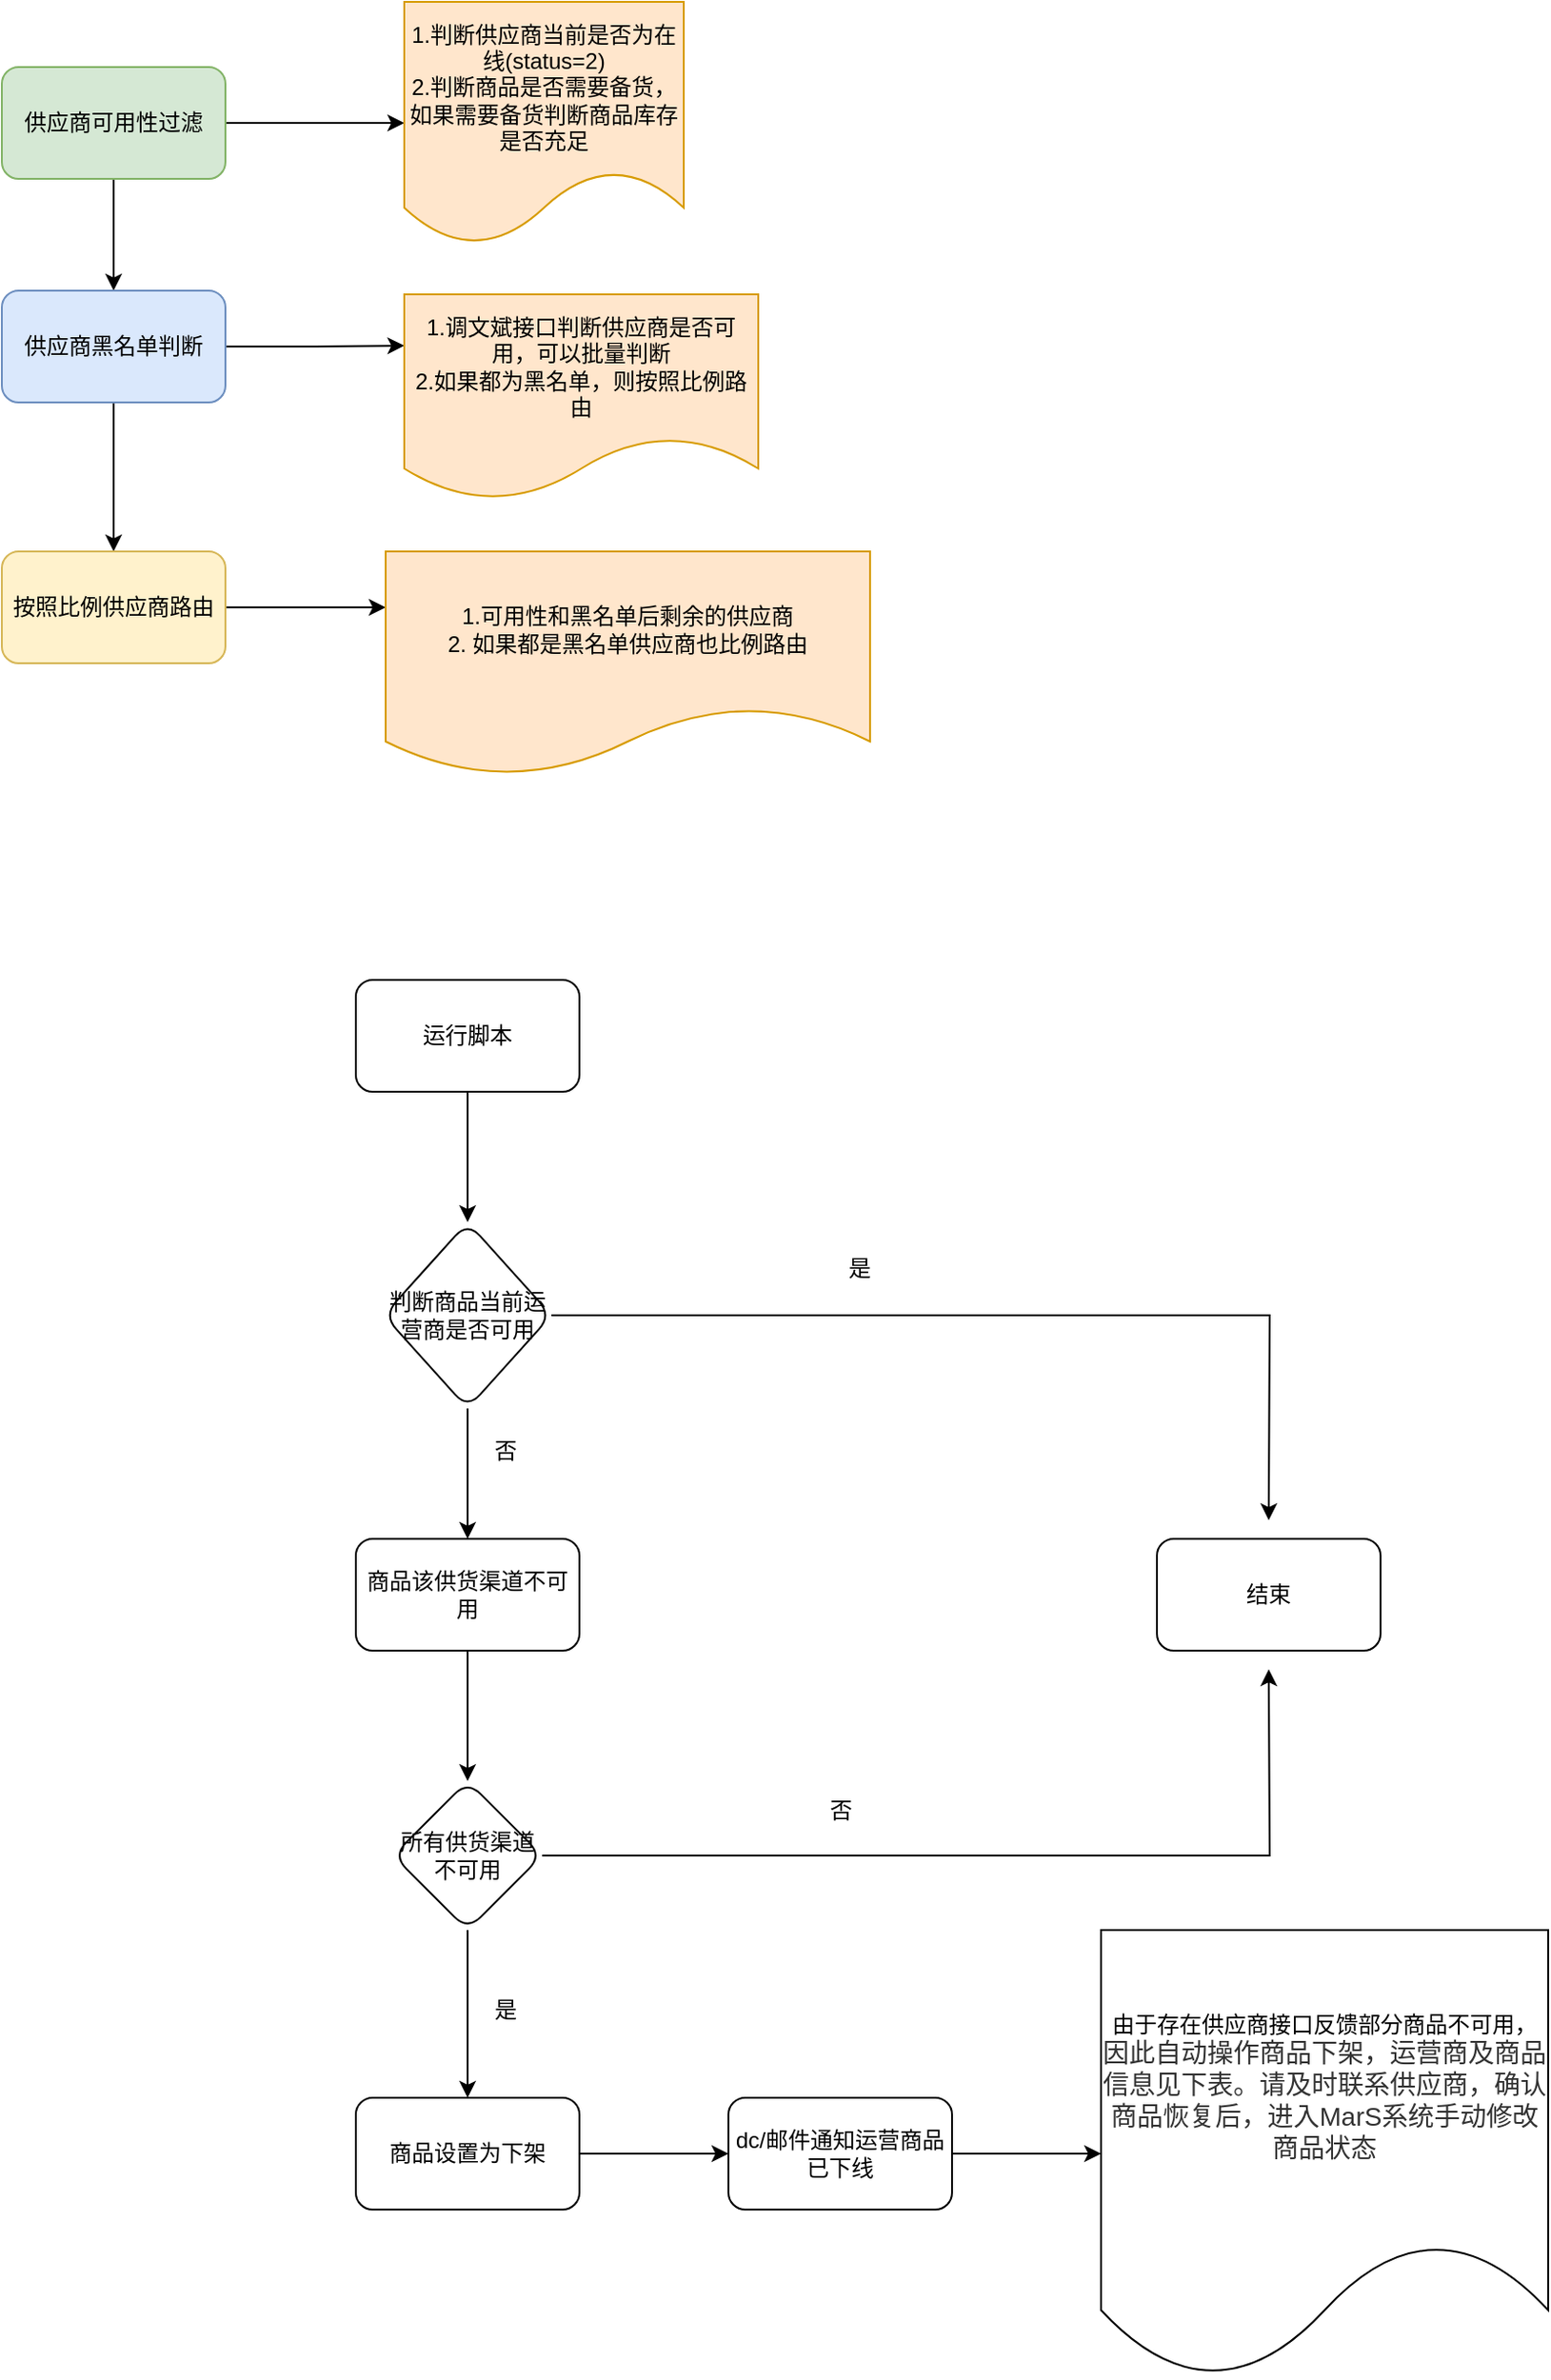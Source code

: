 <mxfile version="21.3.8" type="github">
  <diagram name="第 1 页" id="J5UqhC9E80ztG5F64Tjr">
    <mxGraphModel dx="1306" dy="836" grid="1" gridSize="10" guides="1" tooltips="1" connect="1" arrows="1" fold="1" page="1" pageScale="1" pageWidth="827" pageHeight="1169" math="0" shadow="0">
      <root>
        <mxCell id="0" />
        <mxCell id="1" parent="0" />
        <mxCell id="mkf3tCf8uRwqs011nsPD-3" value="" style="edgeStyle=orthogonalEdgeStyle;rounded=0;orthogonalLoop=1;jettySize=auto;html=1;" edge="1" parent="1" source="mkf3tCf8uRwqs011nsPD-1" target="mkf3tCf8uRwqs011nsPD-2">
          <mxGeometry relative="1" as="geometry" />
        </mxCell>
        <mxCell id="mkf3tCf8uRwqs011nsPD-5" style="edgeStyle=orthogonalEdgeStyle;rounded=0;orthogonalLoop=1;jettySize=auto;html=1;entryX=0;entryY=0.5;entryDx=0;entryDy=0;" edge="1" parent="1" source="mkf3tCf8uRwqs011nsPD-1" target="mkf3tCf8uRwqs011nsPD-4">
          <mxGeometry relative="1" as="geometry" />
        </mxCell>
        <mxCell id="mkf3tCf8uRwqs011nsPD-1" value="供应商可用性过滤" style="rounded=1;whiteSpace=wrap;html=1;fillColor=#d5e8d4;strokeColor=#82b366;" vertex="1" parent="1">
          <mxGeometry x="190" y="170" width="120" height="60" as="geometry" />
        </mxCell>
        <mxCell id="mkf3tCf8uRwqs011nsPD-8" style="edgeStyle=orthogonalEdgeStyle;rounded=0;orthogonalLoop=1;jettySize=auto;html=1;entryX=0;entryY=0.25;entryDx=0;entryDy=0;" edge="1" parent="1" source="mkf3tCf8uRwqs011nsPD-2" target="mkf3tCf8uRwqs011nsPD-6">
          <mxGeometry relative="1" as="geometry" />
        </mxCell>
        <mxCell id="mkf3tCf8uRwqs011nsPD-10" value="" style="edgeStyle=orthogonalEdgeStyle;rounded=0;orthogonalLoop=1;jettySize=auto;html=1;" edge="1" parent="1" source="mkf3tCf8uRwqs011nsPD-2" target="mkf3tCf8uRwqs011nsPD-9">
          <mxGeometry relative="1" as="geometry" />
        </mxCell>
        <mxCell id="mkf3tCf8uRwqs011nsPD-2" value="供应商黑名单判断" style="whiteSpace=wrap;html=1;rounded=1;fillColor=#dae8fc;strokeColor=#6c8ebf;" vertex="1" parent="1">
          <mxGeometry x="190" y="290" width="120" height="60" as="geometry" />
        </mxCell>
        <mxCell id="mkf3tCf8uRwqs011nsPD-4" value="1.判断供应商当前是否为在线(status=2)&lt;br&gt;2.判断商品是否需要备货，如果需要备货判断商品库存是否充足" style="shape=document;whiteSpace=wrap;html=1;boundedLbl=1;fillColor=#ffe6cc;strokeColor=#d79b00;" vertex="1" parent="1">
          <mxGeometry x="406" y="135" width="150" height="130" as="geometry" />
        </mxCell>
        <mxCell id="mkf3tCf8uRwqs011nsPD-6" value="1.调文斌接口判断供应商是否可用，可以批量判断&lt;br&gt;2.如果都为黑名单，则按照比例路由" style="shape=document;whiteSpace=wrap;html=1;boundedLbl=1;fillColor=#ffe6cc;strokeColor=#d79b00;" vertex="1" parent="1">
          <mxGeometry x="406" y="292" width="190" height="110" as="geometry" />
        </mxCell>
        <mxCell id="mkf3tCf8uRwqs011nsPD-12" style="edgeStyle=orthogonalEdgeStyle;rounded=0;orthogonalLoop=1;jettySize=auto;html=1;entryX=0;entryY=0.25;entryDx=0;entryDy=0;" edge="1" parent="1" source="mkf3tCf8uRwqs011nsPD-9" target="mkf3tCf8uRwqs011nsPD-11">
          <mxGeometry relative="1" as="geometry" />
        </mxCell>
        <mxCell id="mkf3tCf8uRwqs011nsPD-9" value="按照比例供应商路由" style="whiteSpace=wrap;html=1;rounded=1;fillColor=#fff2cc;strokeColor=#d6b656;" vertex="1" parent="1">
          <mxGeometry x="190" y="430" width="120" height="60" as="geometry" />
        </mxCell>
        <mxCell id="mkf3tCf8uRwqs011nsPD-11" value="1.可用性和黑名单后剩余的供应商&lt;br&gt;2. 如果都是黑名单供应商也比例路由" style="shape=document;whiteSpace=wrap;html=1;boundedLbl=1;fillColor=#ffe6cc;strokeColor=#d79b00;" vertex="1" parent="1">
          <mxGeometry x="396" y="430" width="260" height="120" as="geometry" />
        </mxCell>
        <mxCell id="mkf3tCf8uRwqs011nsPD-15" value="" style="edgeStyle=orthogonalEdgeStyle;rounded=0;orthogonalLoop=1;jettySize=auto;html=1;" edge="1" parent="1" source="mkf3tCf8uRwqs011nsPD-13" target="mkf3tCf8uRwqs011nsPD-14">
          <mxGeometry relative="1" as="geometry" />
        </mxCell>
        <mxCell id="mkf3tCf8uRwqs011nsPD-13" value="运行脚本" style="rounded=1;whiteSpace=wrap;html=1;" vertex="1" parent="1">
          <mxGeometry x="380" y="660" width="120" height="60" as="geometry" />
        </mxCell>
        <mxCell id="mkf3tCf8uRwqs011nsPD-17" value="" style="edgeStyle=orthogonalEdgeStyle;rounded=0;orthogonalLoop=1;jettySize=auto;html=1;" edge="1" parent="1" source="mkf3tCf8uRwqs011nsPD-14" target="mkf3tCf8uRwqs011nsPD-16">
          <mxGeometry relative="1" as="geometry" />
        </mxCell>
        <mxCell id="mkf3tCf8uRwqs011nsPD-31" style="edgeStyle=orthogonalEdgeStyle;rounded=0;orthogonalLoop=1;jettySize=auto;html=1;" edge="1" parent="1" source="mkf3tCf8uRwqs011nsPD-14">
          <mxGeometry relative="1" as="geometry">
            <mxPoint x="870" y="950" as="targetPoint" />
          </mxGeometry>
        </mxCell>
        <mxCell id="mkf3tCf8uRwqs011nsPD-14" value="判断商品当前运营商是否可用" style="rhombus;whiteSpace=wrap;html=1;rounded=1;" vertex="1" parent="1">
          <mxGeometry x="395" y="790" width="90" height="100" as="geometry" />
        </mxCell>
        <mxCell id="mkf3tCf8uRwqs011nsPD-22" value="" style="edgeStyle=orthogonalEdgeStyle;rounded=0;orthogonalLoop=1;jettySize=auto;html=1;" edge="1" parent="1" source="mkf3tCf8uRwqs011nsPD-16" target="mkf3tCf8uRwqs011nsPD-21">
          <mxGeometry relative="1" as="geometry" />
        </mxCell>
        <mxCell id="mkf3tCf8uRwqs011nsPD-16" value="商品该供货渠道不可用" style="whiteSpace=wrap;html=1;rounded=1;" vertex="1" parent="1">
          <mxGeometry x="380" y="960" width="120" height="60" as="geometry" />
        </mxCell>
        <mxCell id="mkf3tCf8uRwqs011nsPD-18" value="否" style="text;html=1;align=center;verticalAlign=middle;resizable=0;points=[];autosize=1;strokeColor=none;fillColor=none;" vertex="1" parent="1">
          <mxGeometry x="440" y="898" width="40" height="30" as="geometry" />
        </mxCell>
        <mxCell id="mkf3tCf8uRwqs011nsPD-24" value="" style="edgeStyle=orthogonalEdgeStyle;rounded=0;orthogonalLoop=1;jettySize=auto;html=1;" edge="1" parent="1" source="mkf3tCf8uRwqs011nsPD-21" target="mkf3tCf8uRwqs011nsPD-23">
          <mxGeometry relative="1" as="geometry" />
        </mxCell>
        <mxCell id="mkf3tCf8uRwqs011nsPD-33" style="edgeStyle=orthogonalEdgeStyle;rounded=0;orthogonalLoop=1;jettySize=auto;html=1;" edge="1" parent="1" source="mkf3tCf8uRwqs011nsPD-21">
          <mxGeometry relative="1" as="geometry">
            <mxPoint x="870" y="1030" as="targetPoint" />
          </mxGeometry>
        </mxCell>
        <mxCell id="mkf3tCf8uRwqs011nsPD-21" value="所有供货渠道不可用" style="rhombus;whiteSpace=wrap;html=1;rounded=1;" vertex="1" parent="1">
          <mxGeometry x="400" y="1090" width="80" height="80" as="geometry" />
        </mxCell>
        <mxCell id="mkf3tCf8uRwqs011nsPD-26" value="" style="edgeStyle=orthogonalEdgeStyle;rounded=0;orthogonalLoop=1;jettySize=auto;html=1;" edge="1" parent="1" source="mkf3tCf8uRwqs011nsPD-23" target="mkf3tCf8uRwqs011nsPD-25">
          <mxGeometry relative="1" as="geometry" />
        </mxCell>
        <mxCell id="mkf3tCf8uRwqs011nsPD-23" value="商品设置为下架" style="whiteSpace=wrap;html=1;rounded=1;" vertex="1" parent="1">
          <mxGeometry x="380" y="1260" width="120" height="60" as="geometry" />
        </mxCell>
        <mxCell id="mkf3tCf8uRwqs011nsPD-28" style="edgeStyle=orthogonalEdgeStyle;rounded=0;orthogonalLoop=1;jettySize=auto;html=1;entryX=0;entryY=0.5;entryDx=0;entryDy=0;" edge="1" parent="1" source="mkf3tCf8uRwqs011nsPD-25" target="mkf3tCf8uRwqs011nsPD-27">
          <mxGeometry relative="1" as="geometry" />
        </mxCell>
        <mxCell id="mkf3tCf8uRwqs011nsPD-25" value="dc/邮件通知运营商品已下线" style="whiteSpace=wrap;html=1;rounded=1;" vertex="1" parent="1">
          <mxGeometry x="580" y="1260" width="120" height="60" as="geometry" />
        </mxCell>
        <mxCell id="mkf3tCf8uRwqs011nsPD-27" value="由于存在供应商接口反馈部分商品不可用，&lt;span style=&quot;color: rgb(51, 51, 51); font-family: Arial, sans-serif; font-size: 14px; text-align: left; background-color: rgb(255, 255, 255);&quot;&gt;因此自动操作商品下架，运营商及商品信息见下表。请及时联系供应商，确认商品恢复后，进入MarS系统手动修改商品状态&lt;/span&gt;" style="shape=document;whiteSpace=wrap;html=1;boundedLbl=1;" vertex="1" parent="1">
          <mxGeometry x="780" y="1170" width="240" height="240" as="geometry" />
        </mxCell>
        <mxCell id="mkf3tCf8uRwqs011nsPD-29" value="是" style="text;html=1;align=center;verticalAlign=middle;resizable=0;points=[];autosize=1;strokeColor=none;fillColor=none;" vertex="1" parent="1">
          <mxGeometry x="440" y="1198" width="40" height="30" as="geometry" />
        </mxCell>
        <mxCell id="mkf3tCf8uRwqs011nsPD-30" value="结束" style="rounded=1;whiteSpace=wrap;html=1;" vertex="1" parent="1">
          <mxGeometry x="810" y="960" width="120" height="60" as="geometry" />
        </mxCell>
        <mxCell id="mkf3tCf8uRwqs011nsPD-32" value="是" style="text;html=1;align=center;verticalAlign=middle;resizable=0;points=[];autosize=1;strokeColor=none;fillColor=none;" vertex="1" parent="1">
          <mxGeometry x="630" y="800" width="40" height="30" as="geometry" />
        </mxCell>
        <mxCell id="mkf3tCf8uRwqs011nsPD-34" value="否" style="text;html=1;align=center;verticalAlign=middle;resizable=0;points=[];autosize=1;strokeColor=none;fillColor=none;" vertex="1" parent="1">
          <mxGeometry x="620" y="1091" width="40" height="30" as="geometry" />
        </mxCell>
      </root>
    </mxGraphModel>
  </diagram>
</mxfile>
